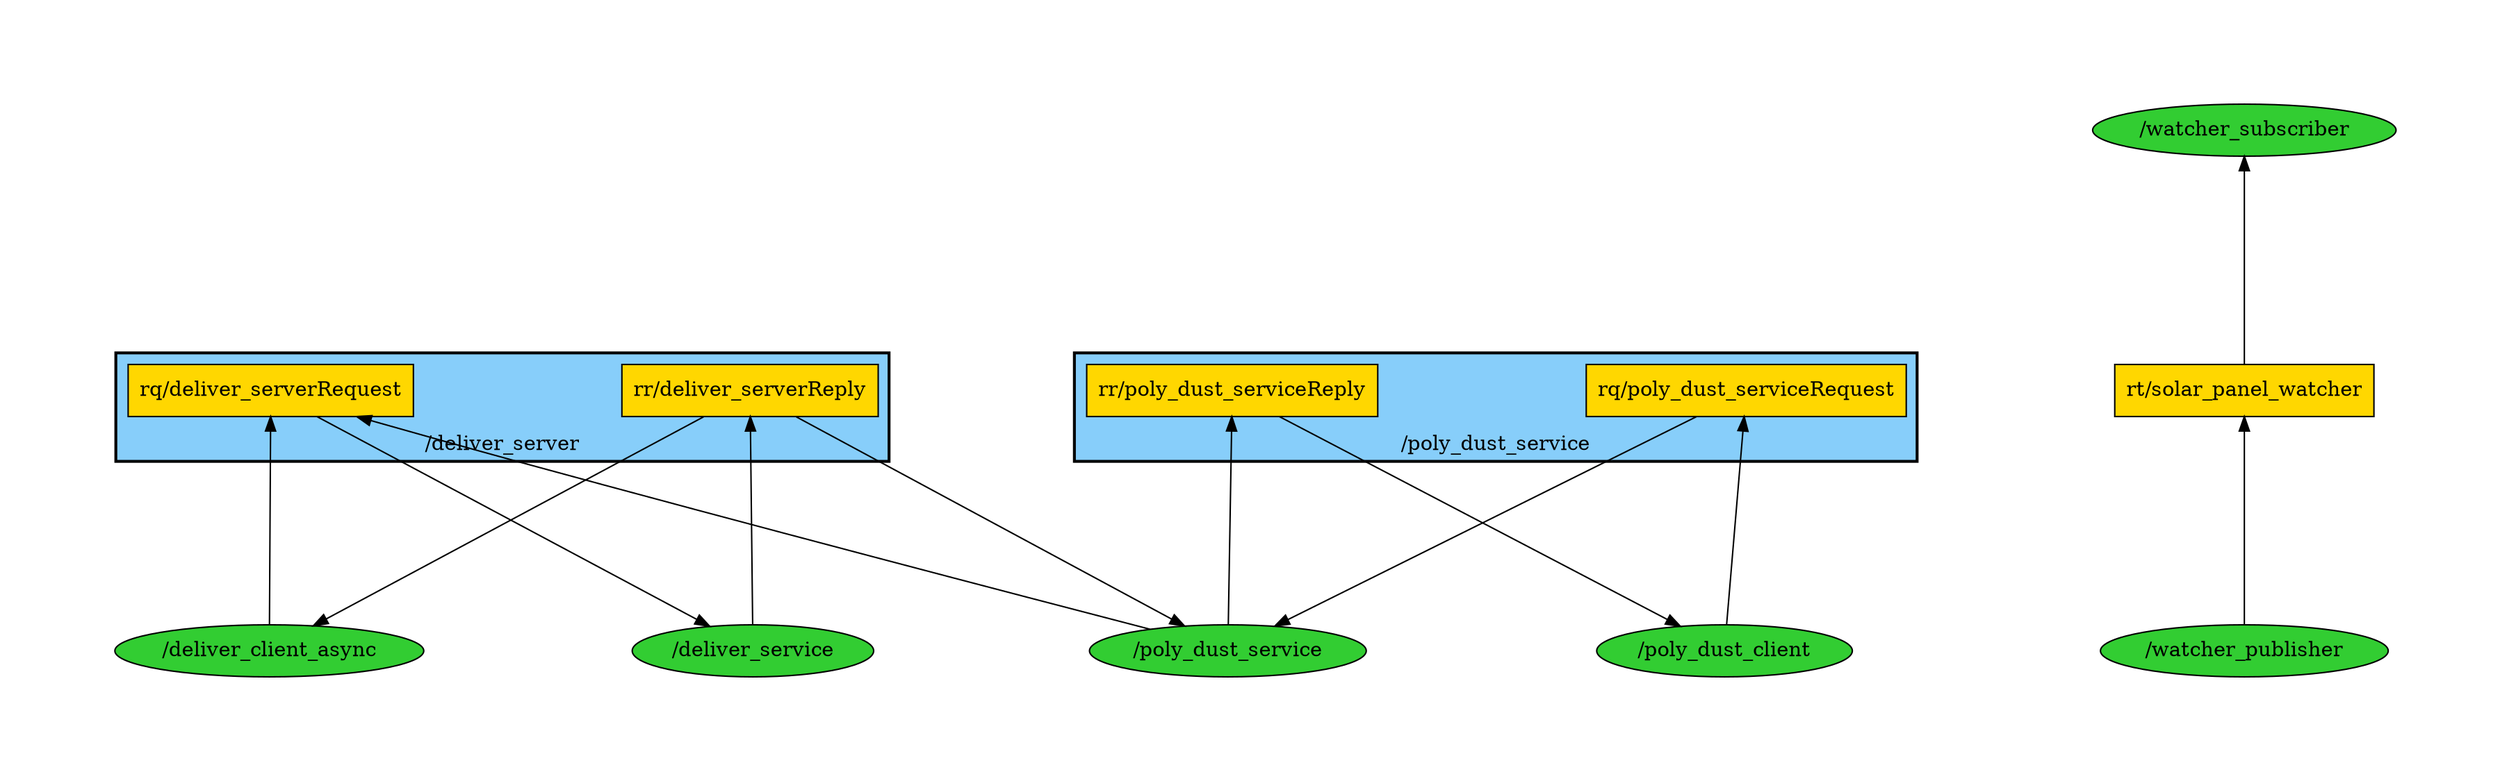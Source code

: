digraph rosgraph {graph [pad="1", nodesep="2", rankdir="BT", ranksep="2"];"/poly_dust_service"[style=filled,fillcolor="limegreen"];"/deliver_client_async"[style=filled,fillcolor="limegreen"];"/watcher_subscriber"[style=filled,fillcolor="limegreen"];"/watcher_publisher"[style=filled,fillcolor="limegreen"];"/deliver_service"[style=filled,fillcolor="limegreen"];"/poly_dust_client"[style=filled,fillcolor="limegreen"];"rt/solar_panel_watcher"[shape=box,style=filled,fillcolor="gold"];subgraph cluster_0 { style=filled;fillcolor="lightskyblue";penwidth=2;label="/deliver_server";"rr/deliver_serverReply"[shape=box,style=filled,fillcolor="gold"];"rq/deliver_serverRequest"[shape=box,style=filled,fillcolor="gold"];"rq/deliver_serverRequest"[shape=box,style=filled,fillcolor="gold"];"rr/deliver_serverReply"[shape=box,style=filled,fillcolor="gold"];"rr/deliver_serverReply"[shape=box,style=filled,fillcolor="gold"];"rq/deliver_serverRequest"[shape=box,style=filled,fillcolor="gold"];}subgraph cluster_1 { style=filled;fillcolor="lightskyblue";penwidth=2;label="/poly_dust_service";"rq/poly_dust_serviceRequest"[shape=box,style=filled,fillcolor="gold"];"rr/poly_dust_serviceReply"[shape=box,style=filled,fillcolor="gold"];"rr/poly_dust_serviceReply"[shape=box,style=filled,fillcolor="gold"];"rq/poly_dust_serviceRequest"[shape=box,style=filled,fillcolor="gold"];}"/poly_dust_service" -> "rr/poly_dust_serviceReply""rq/poly_dust_serviceRequest" -> "/poly_dust_service""rr/deliver_serverReply" -> "/poly_dust_service""/poly_dust_service" -> "rq/deliver_serverRequest""/deliver_client_async" -> "rq/deliver_serverRequest""rr/deliver_serverReply" -> "/deliver_client_async""rt/solar_panel_watcher" -> "/watcher_subscriber""/watcher_publisher" -> "rt/solar_panel_watcher""/deliver_service" -> "rr/deliver_serverReply""rq/deliver_serverRequest" -> "/deliver_service""rr/poly_dust_serviceReply" -> "/poly_dust_client""/poly_dust_client" -> "rq/poly_dust_serviceRequest"}